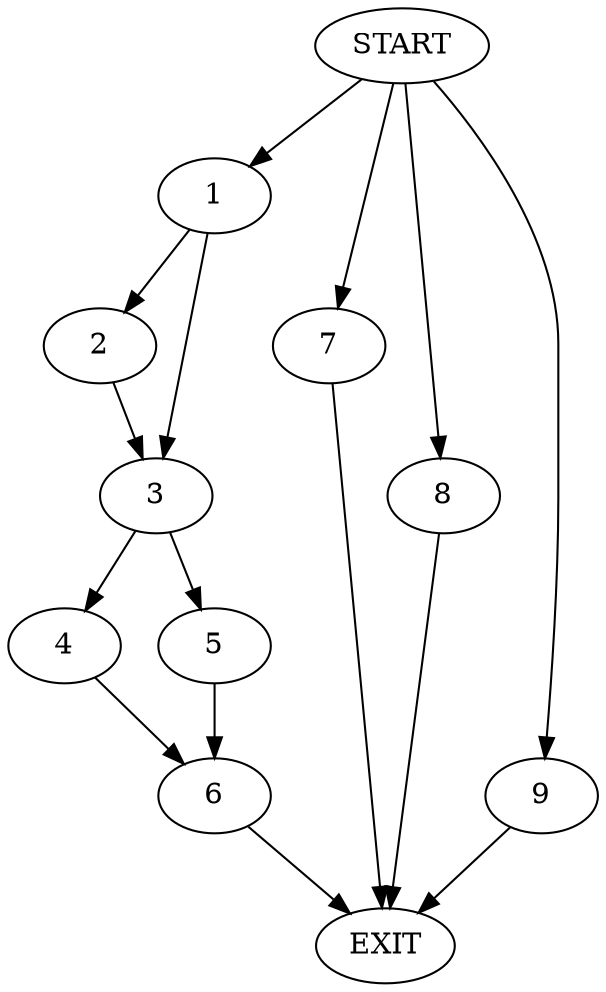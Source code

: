digraph {
0 [label="START"]
10 [label="EXIT"]
0 -> 1
1 -> 2
1 -> 3
2 -> 3
3 -> 4
3 -> 5
5 -> 6
4 -> 6
6 -> 10
0 -> 7
7 -> 10
0 -> 8
8 -> 10
0 -> 9
9 -> 10
}
